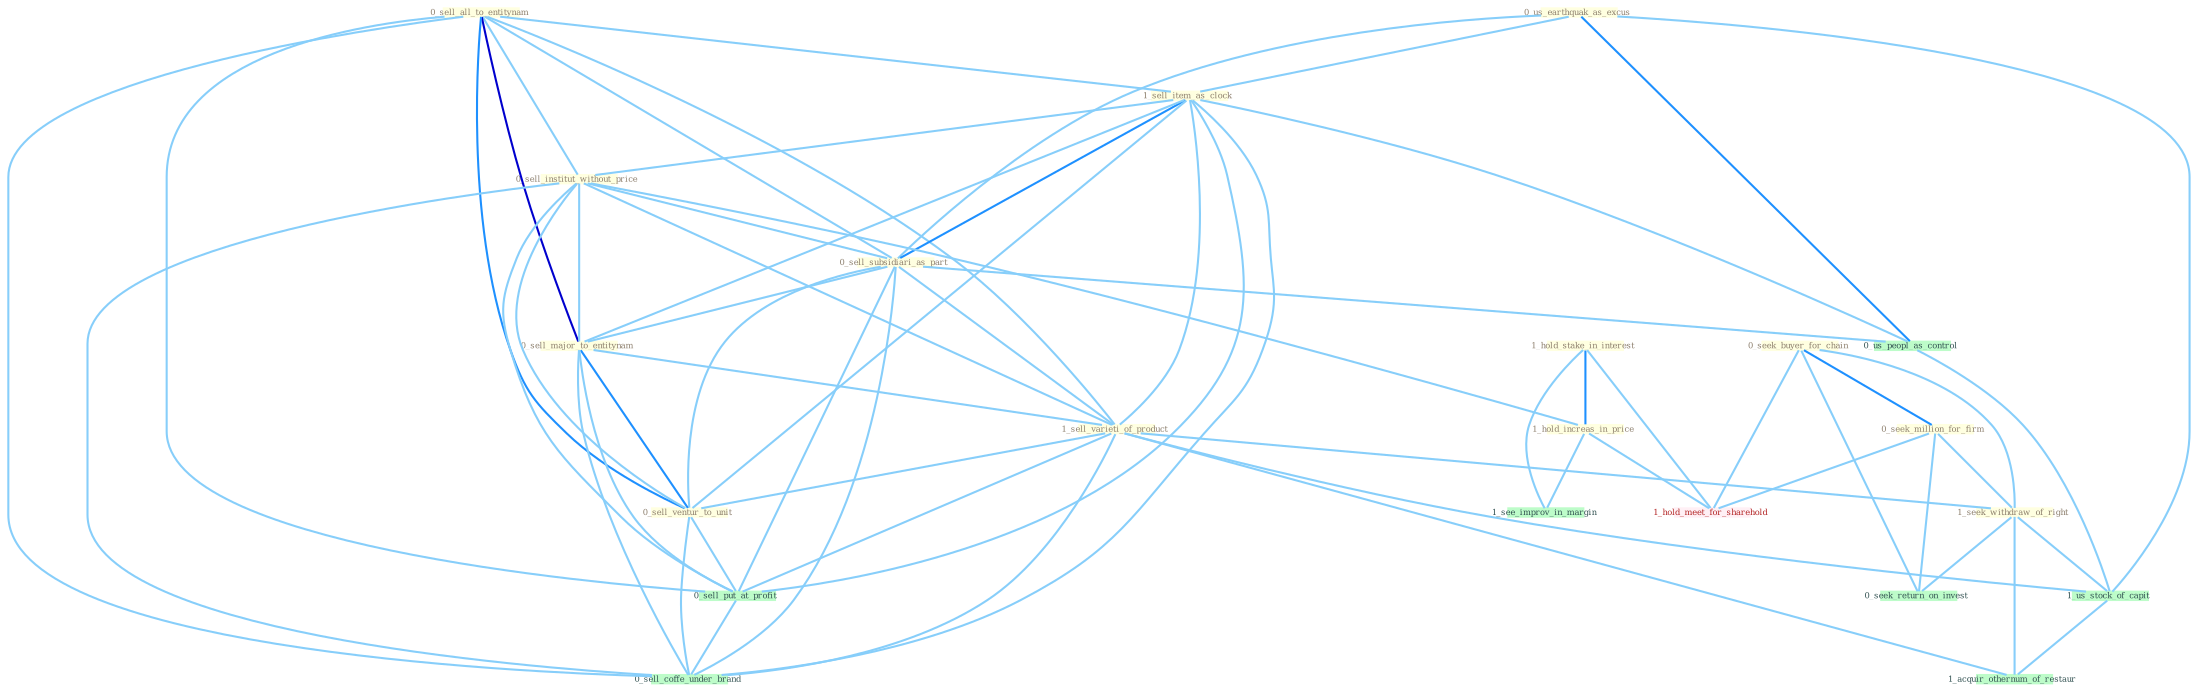 Graph G{ 
    node
    [shape=polygon,style=filled,width=.5,height=.06,color="#BDFCC9",fixedsize=true,fontsize=4,
    fontcolor="#2f4f4f"];
    {node
    [color="#ffffe0", fontcolor="#8b7d6b"] "0_sell_all_to_entitynam " "0_us_earthquak_as_excus " "1_sell_item_as_clock " "0_sell_institut_without_price " "0_sell_subsidiari_as_part " "0_sell_major_to_entitynam " "0_seek_buyer_for_chain " "1_sell_varieti_of_product " "0_seek_million_for_firm " "0_sell_ventur_to_unit " "1_hold_stake_in_interest " "1_hold_increas_in_price " "1_seek_withdraw_of_right "}
{node [color="#fff0f5", fontcolor="#b22222"] "1_hold_meet_for_sharehold "}
edge [color="#B0E2FF"];

	"0_sell_all_to_entitynam " -- "1_sell_item_as_clock " [w="1", color="#87cefa" ];
	"0_sell_all_to_entitynam " -- "0_sell_institut_without_price " [w="1", color="#87cefa" ];
	"0_sell_all_to_entitynam " -- "0_sell_subsidiari_as_part " [w="1", color="#87cefa" ];
	"0_sell_all_to_entitynam " -- "0_sell_major_to_entitynam " [w="3", color="#0000cd" , len=0.6];
	"0_sell_all_to_entitynam " -- "1_sell_varieti_of_product " [w="1", color="#87cefa" ];
	"0_sell_all_to_entitynam " -- "0_sell_ventur_to_unit " [w="2", color="#1e90ff" , len=0.8];
	"0_sell_all_to_entitynam " -- "0_sell_put_at_profit " [w="1", color="#87cefa" ];
	"0_sell_all_to_entitynam " -- "0_sell_coffe_under_brand " [w="1", color="#87cefa" ];
	"0_us_earthquak_as_excus " -- "1_sell_item_as_clock " [w="1", color="#87cefa" ];
	"0_us_earthquak_as_excus " -- "0_sell_subsidiari_as_part " [w="1", color="#87cefa" ];
	"0_us_earthquak_as_excus " -- "0_us_peopl_as_control " [w="2", color="#1e90ff" , len=0.8];
	"0_us_earthquak_as_excus " -- "1_us_stock_of_capit " [w="1", color="#87cefa" ];
	"1_sell_item_as_clock " -- "0_sell_institut_without_price " [w="1", color="#87cefa" ];
	"1_sell_item_as_clock " -- "0_sell_subsidiari_as_part " [w="2", color="#1e90ff" , len=0.8];
	"1_sell_item_as_clock " -- "0_sell_major_to_entitynam " [w="1", color="#87cefa" ];
	"1_sell_item_as_clock " -- "1_sell_varieti_of_product " [w="1", color="#87cefa" ];
	"1_sell_item_as_clock " -- "0_sell_ventur_to_unit " [w="1", color="#87cefa" ];
	"1_sell_item_as_clock " -- "0_us_peopl_as_control " [w="1", color="#87cefa" ];
	"1_sell_item_as_clock " -- "0_sell_put_at_profit " [w="1", color="#87cefa" ];
	"1_sell_item_as_clock " -- "0_sell_coffe_under_brand " [w="1", color="#87cefa" ];
	"0_sell_institut_without_price " -- "0_sell_subsidiari_as_part " [w="1", color="#87cefa" ];
	"0_sell_institut_without_price " -- "0_sell_major_to_entitynam " [w="1", color="#87cefa" ];
	"0_sell_institut_without_price " -- "1_sell_varieti_of_product " [w="1", color="#87cefa" ];
	"0_sell_institut_without_price " -- "0_sell_ventur_to_unit " [w="1", color="#87cefa" ];
	"0_sell_institut_without_price " -- "1_hold_increas_in_price " [w="1", color="#87cefa" ];
	"0_sell_institut_without_price " -- "0_sell_put_at_profit " [w="1", color="#87cefa" ];
	"0_sell_institut_without_price " -- "0_sell_coffe_under_brand " [w="1", color="#87cefa" ];
	"0_sell_subsidiari_as_part " -- "0_sell_major_to_entitynam " [w="1", color="#87cefa" ];
	"0_sell_subsidiari_as_part " -- "1_sell_varieti_of_product " [w="1", color="#87cefa" ];
	"0_sell_subsidiari_as_part " -- "0_sell_ventur_to_unit " [w="1", color="#87cefa" ];
	"0_sell_subsidiari_as_part " -- "0_us_peopl_as_control " [w="1", color="#87cefa" ];
	"0_sell_subsidiari_as_part " -- "0_sell_put_at_profit " [w="1", color="#87cefa" ];
	"0_sell_subsidiari_as_part " -- "0_sell_coffe_under_brand " [w="1", color="#87cefa" ];
	"0_sell_major_to_entitynam " -- "1_sell_varieti_of_product " [w="1", color="#87cefa" ];
	"0_sell_major_to_entitynam " -- "0_sell_ventur_to_unit " [w="2", color="#1e90ff" , len=0.8];
	"0_sell_major_to_entitynam " -- "0_sell_put_at_profit " [w="1", color="#87cefa" ];
	"0_sell_major_to_entitynam " -- "0_sell_coffe_under_brand " [w="1", color="#87cefa" ];
	"0_seek_buyer_for_chain " -- "0_seek_million_for_firm " [w="2", color="#1e90ff" , len=0.8];
	"0_seek_buyer_for_chain " -- "1_seek_withdraw_of_right " [w="1", color="#87cefa" ];
	"0_seek_buyer_for_chain " -- "0_seek_return_on_invest " [w="1", color="#87cefa" ];
	"0_seek_buyer_for_chain " -- "1_hold_meet_for_sharehold " [w="1", color="#87cefa" ];
	"1_sell_varieti_of_product " -- "0_sell_ventur_to_unit " [w="1", color="#87cefa" ];
	"1_sell_varieti_of_product " -- "1_seek_withdraw_of_right " [w="1", color="#87cefa" ];
	"1_sell_varieti_of_product " -- "0_sell_put_at_profit " [w="1", color="#87cefa" ];
	"1_sell_varieti_of_product " -- "1_us_stock_of_capit " [w="1", color="#87cefa" ];
	"1_sell_varieti_of_product " -- "0_sell_coffe_under_brand " [w="1", color="#87cefa" ];
	"1_sell_varieti_of_product " -- "1_acquir_othernum_of_restaur " [w="1", color="#87cefa" ];
	"0_seek_million_for_firm " -- "1_seek_withdraw_of_right " [w="1", color="#87cefa" ];
	"0_seek_million_for_firm " -- "0_seek_return_on_invest " [w="1", color="#87cefa" ];
	"0_seek_million_for_firm " -- "1_hold_meet_for_sharehold " [w="1", color="#87cefa" ];
	"0_sell_ventur_to_unit " -- "0_sell_put_at_profit " [w="1", color="#87cefa" ];
	"0_sell_ventur_to_unit " -- "0_sell_coffe_under_brand " [w="1", color="#87cefa" ];
	"1_hold_stake_in_interest " -- "1_hold_increas_in_price " [w="2", color="#1e90ff" , len=0.8];
	"1_hold_stake_in_interest " -- "1_see_improv_in_margin " [w="1", color="#87cefa" ];
	"1_hold_stake_in_interest " -- "1_hold_meet_for_sharehold " [w="1", color="#87cefa" ];
	"1_hold_increas_in_price " -- "1_see_improv_in_margin " [w="1", color="#87cefa" ];
	"1_hold_increas_in_price " -- "1_hold_meet_for_sharehold " [w="1", color="#87cefa" ];
	"1_seek_withdraw_of_right " -- "0_seek_return_on_invest " [w="1", color="#87cefa" ];
	"1_seek_withdraw_of_right " -- "1_us_stock_of_capit " [w="1", color="#87cefa" ];
	"1_seek_withdraw_of_right " -- "1_acquir_othernum_of_restaur " [w="1", color="#87cefa" ];
	"0_us_peopl_as_control " -- "1_us_stock_of_capit " [w="1", color="#87cefa" ];
	"0_sell_put_at_profit " -- "0_sell_coffe_under_brand " [w="1", color="#87cefa" ];
	"1_us_stock_of_capit " -- "1_acquir_othernum_of_restaur " [w="1", color="#87cefa" ];
}